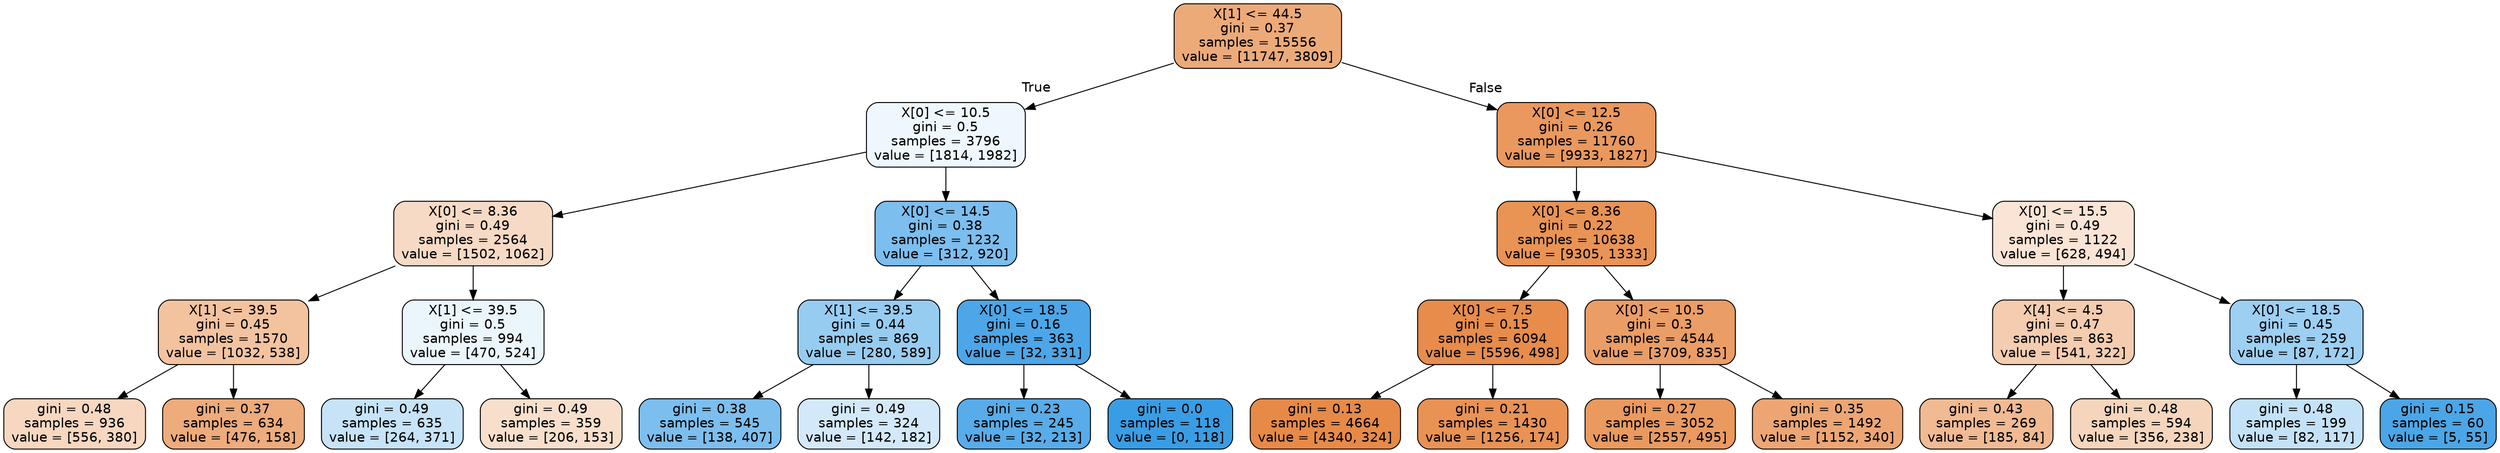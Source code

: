 digraph Tree {
node [shape=box, style="filled, rounded", color="black", fontname=helvetica] ;
edge [fontname=helvetica] ;
0 [label="X[1] <= 44.5\ngini = 0.37\nsamples = 15556\nvalue = [11747, 3809]", fillcolor="#edaa79"] ;
1 [label="X[0] <= 10.5\ngini = 0.5\nsamples = 3796\nvalue = [1814, 1982]", fillcolor="#eef7fd"] ;
0 -> 1 [labeldistance=2.5, labelangle=45, headlabel="True"] ;
2 [label="X[0] <= 8.36\ngini = 0.49\nsamples = 2564\nvalue = [1502, 1062]", fillcolor="#f7dac5"] ;
1 -> 2 ;
3 [label="X[1] <= 39.5\ngini = 0.45\nsamples = 1570\nvalue = [1032, 538]", fillcolor="#f3c3a0"] ;
2 -> 3 ;
4 [label="gini = 0.48\nsamples = 936\nvalue = [556, 380]", fillcolor="#f7d7c0"] ;
3 -> 4 ;
5 [label="gini = 0.37\nsamples = 634\nvalue = [476, 158]", fillcolor="#eeab7b"] ;
3 -> 5 ;
6 [label="X[1] <= 39.5\ngini = 0.5\nsamples = 994\nvalue = [470, 524]", fillcolor="#ebf5fc"] ;
2 -> 6 ;
7 [label="gini = 0.49\nsamples = 635\nvalue = [264, 371]", fillcolor="#c6e3f8"] ;
6 -> 7 ;
8 [label="gini = 0.49\nsamples = 359\nvalue = [206, 153]", fillcolor="#f8dfcc"] ;
6 -> 8 ;
9 [label="X[0] <= 14.5\ngini = 0.38\nsamples = 1232\nvalue = [312, 920]", fillcolor="#7cbeee"] ;
1 -> 9 ;
10 [label="X[1] <= 39.5\ngini = 0.44\nsamples = 869\nvalue = [280, 589]", fillcolor="#97ccf1"] ;
9 -> 10 ;
11 [label="gini = 0.38\nsamples = 545\nvalue = [138, 407]", fillcolor="#7cbeee"] ;
10 -> 11 ;
12 [label="gini = 0.49\nsamples = 324\nvalue = [142, 182]", fillcolor="#d3e9f9"] ;
10 -> 12 ;
13 [label="X[0] <= 18.5\ngini = 0.16\nsamples = 363\nvalue = [32, 331]", fillcolor="#4ca6e8"] ;
9 -> 13 ;
14 [label="gini = 0.23\nsamples = 245\nvalue = [32, 213]", fillcolor="#57ace9"] ;
13 -> 14 ;
15 [label="gini = 0.0\nsamples = 118\nvalue = [0, 118]", fillcolor="#399de5"] ;
13 -> 15 ;
16 [label="X[0] <= 12.5\ngini = 0.26\nsamples = 11760\nvalue = [9933, 1827]", fillcolor="#ea985d"] ;
0 -> 16 [labeldistance=2.5, labelangle=-45, headlabel="False"] ;
17 [label="X[0] <= 8.36\ngini = 0.22\nsamples = 10638\nvalue = [9305, 1333]", fillcolor="#e99355"] ;
16 -> 17 ;
18 [label="X[0] <= 7.5\ngini = 0.15\nsamples = 6094\nvalue = [5596, 498]", fillcolor="#e78c4b"] ;
17 -> 18 ;
19 [label="gini = 0.13\nsamples = 4664\nvalue = [4340, 324]", fillcolor="#e78a48"] ;
18 -> 19 ;
20 [label="gini = 0.21\nsamples = 1430\nvalue = [1256, 174]", fillcolor="#e99254"] ;
18 -> 20 ;
21 [label="X[0] <= 10.5\ngini = 0.3\nsamples = 4544\nvalue = [3709, 835]", fillcolor="#eb9d66"] ;
17 -> 21 ;
22 [label="gini = 0.27\nsamples = 3052\nvalue = [2557, 495]", fillcolor="#ea995f"] ;
21 -> 22 ;
23 [label="gini = 0.35\nsamples = 1492\nvalue = [1152, 340]", fillcolor="#eda673"] ;
21 -> 23 ;
24 [label="X[0] <= 15.5\ngini = 0.49\nsamples = 1122\nvalue = [628, 494]", fillcolor="#f9e4d5"] ;
16 -> 24 ;
25 [label="X[4] <= 4.5\ngini = 0.47\nsamples = 863\nvalue = [541, 322]", fillcolor="#f4ccaf"] ;
24 -> 25 ;
26 [label="gini = 0.43\nsamples = 269\nvalue = [185, 84]", fillcolor="#f1ba93"] ;
25 -> 26 ;
27 [label="gini = 0.48\nsamples = 594\nvalue = [356, 238]", fillcolor="#f6d5bd"] ;
25 -> 27 ;
28 [label="X[0] <= 18.5\ngini = 0.45\nsamples = 259\nvalue = [87, 172]", fillcolor="#9dcff2"] ;
24 -> 28 ;
29 [label="gini = 0.48\nsamples = 199\nvalue = [82, 117]", fillcolor="#c4e2f7"] ;
28 -> 29 ;
30 [label="gini = 0.15\nsamples = 60\nvalue = [5, 55]", fillcolor="#4ba6e7"] ;
28 -> 30 ;
}